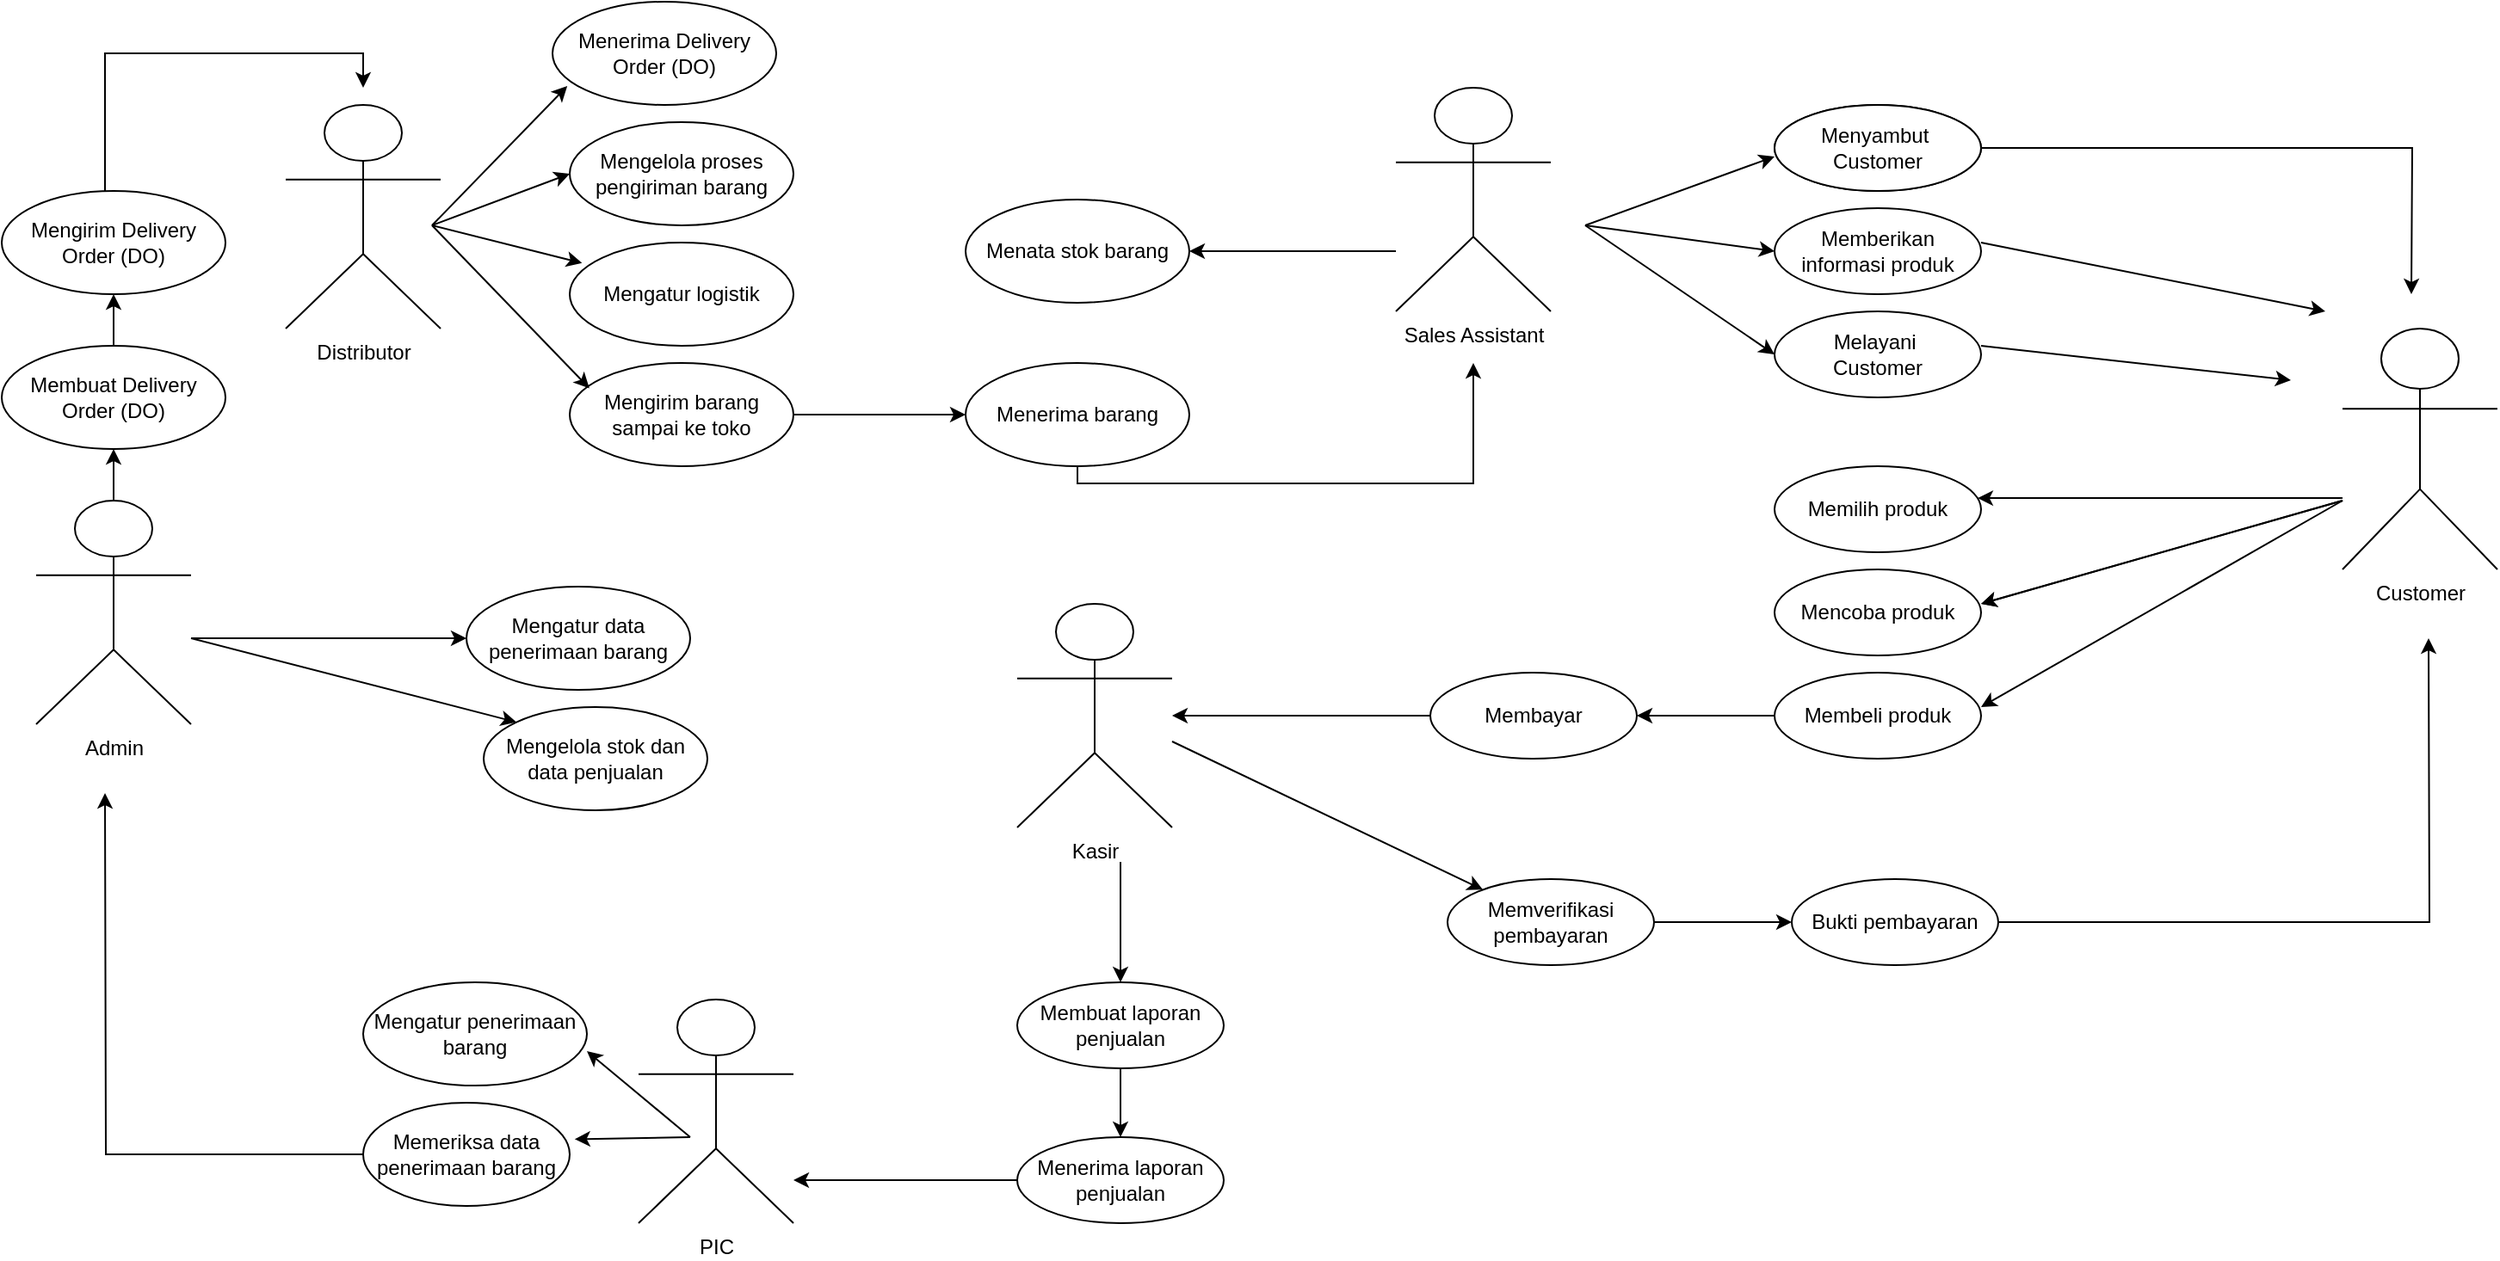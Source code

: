 <mxfile version="21.2.9" type="github">
  <diagram name="Page-1" id="0783ab3e-0a74-02c8-0abd-f7b4e66b4bec">
    <mxGraphModel dx="2753" dy="1840" grid="1" gridSize="10" guides="1" tooltips="1" connect="1" arrows="1" fold="1" page="1" pageScale="1" pageWidth="850" pageHeight="1100" background="none" math="0" shadow="0">
      <root>
        <mxCell id="0" />
        <mxCell id="1" parent="0" />
        <mxCell id="GVv8gFYRpIaeeP-sdQF0-79" style="edgeStyle=orthogonalEdgeStyle;rounded=0;orthogonalLoop=1;jettySize=auto;html=1;entryX=1;entryY=0.5;entryDx=0;entryDy=0;" edge="1" parent="1" source="GVv8gFYRpIaeeP-sdQF0-1" target="GVv8gFYRpIaeeP-sdQF0-78">
          <mxGeometry relative="1" as="geometry">
            <Array as="points">
              <mxPoint x="110" y="135" />
              <mxPoint x="110" y="135" />
            </Array>
          </mxGeometry>
        </mxCell>
        <mxCell id="GVv8gFYRpIaeeP-sdQF0-1" value="Sales Assistant" style="shape=umlActor;verticalLabelPosition=bottom;verticalAlign=top;html=1;outlineConnect=0;" vertex="1" parent="1">
          <mxGeometry x="130" y="40" width="90" height="130" as="geometry" />
        </mxCell>
        <mxCell id="GVv8gFYRpIaeeP-sdQF0-40" value="" style="edgeStyle=orthogonalEdgeStyle;rounded=0;orthogonalLoop=1;jettySize=auto;html=1;" edge="1" parent="1" target="GVv8gFYRpIaeeP-sdQF0-39">
          <mxGeometry relative="1" as="geometry">
            <mxPoint x="-30" y="500" as="sourcePoint" />
            <Array as="points">
              <mxPoint x="-30" y="490" />
            </Array>
          </mxGeometry>
        </mxCell>
        <mxCell id="GVv8gFYRpIaeeP-sdQF0-3" value="PIC" style="shape=umlActor;verticalLabelPosition=bottom;verticalAlign=top;html=1;outlineConnect=0;" vertex="1" parent="1">
          <mxGeometry x="-310" y="570" width="90" height="130" as="geometry" />
        </mxCell>
        <mxCell id="GVv8gFYRpIaeeP-sdQF0-25" style="edgeStyle=orthogonalEdgeStyle;rounded=0;orthogonalLoop=1;jettySize=auto;html=1;" edge="1" parent="1" source="GVv8gFYRpIaeeP-sdQF0-5" target="GVv8gFYRpIaeeP-sdQF0-22">
          <mxGeometry relative="1" as="geometry">
            <Array as="points">
              <mxPoint x="680" y="270" />
              <mxPoint x="680" y="270" />
            </Array>
          </mxGeometry>
        </mxCell>
        <mxCell id="GVv8gFYRpIaeeP-sdQF0-5" value="Customer" style="shape=umlActor;verticalLabelPosition=bottom;verticalAlign=top;html=1;outlineConnect=0;" vertex="1" parent="1">
          <mxGeometry x="680" y="180" width="90" height="140" as="geometry" />
        </mxCell>
        <mxCell id="GVv8gFYRpIaeeP-sdQF0-7" value="Menyambut&amp;nbsp;&lt;br&gt;Customer" style="ellipse;whiteSpace=wrap;html=1;" vertex="1" parent="1">
          <mxGeometry x="350" y="50" width="120" height="50" as="geometry" />
        </mxCell>
        <mxCell id="GVv8gFYRpIaeeP-sdQF0-18" style="edgeStyle=orthogonalEdgeStyle;rounded=0;orthogonalLoop=1;jettySize=auto;html=1;" edge="1" parent="1" source="GVv8gFYRpIaeeP-sdQF0-8">
          <mxGeometry relative="1" as="geometry">
            <mxPoint x="720" y="160" as="targetPoint" />
          </mxGeometry>
        </mxCell>
        <mxCell id="GVv8gFYRpIaeeP-sdQF0-8" value="Menyambut&amp;nbsp;&lt;br&gt;Customer" style="ellipse;whiteSpace=wrap;html=1;" vertex="1" parent="1">
          <mxGeometry x="350" y="50" width="120" height="50" as="geometry" />
        </mxCell>
        <mxCell id="GVv8gFYRpIaeeP-sdQF0-9" value="Memberikan informasi produk" style="ellipse;whiteSpace=wrap;html=1;" vertex="1" parent="1">
          <mxGeometry x="350" y="110" width="120" height="50" as="geometry" />
        </mxCell>
        <mxCell id="GVv8gFYRpIaeeP-sdQF0-10" value="Melayani&amp;nbsp;&lt;br&gt;Customer" style="ellipse;whiteSpace=wrap;html=1;" vertex="1" parent="1">
          <mxGeometry x="350" y="170" width="120" height="50" as="geometry" />
        </mxCell>
        <mxCell id="GVv8gFYRpIaeeP-sdQF0-14" value="" style="endArrow=classic;html=1;rounded=0;" edge="1" parent="1">
          <mxGeometry width="50" height="50" relative="1" as="geometry">
            <mxPoint x="240" y="120" as="sourcePoint" />
            <mxPoint x="350" y="80" as="targetPoint" />
          </mxGeometry>
        </mxCell>
        <mxCell id="GVv8gFYRpIaeeP-sdQF0-16" value="" style="endArrow=classic;html=1;rounded=0;entryX=0;entryY=0.5;entryDx=0;entryDy=0;" edge="1" parent="1" target="GVv8gFYRpIaeeP-sdQF0-9">
          <mxGeometry width="50" height="50" relative="1" as="geometry">
            <mxPoint x="240" y="120" as="sourcePoint" />
            <mxPoint x="350" y="80" as="targetPoint" />
          </mxGeometry>
        </mxCell>
        <mxCell id="GVv8gFYRpIaeeP-sdQF0-17" value="" style="endArrow=classic;html=1;rounded=0;entryX=0;entryY=0.5;entryDx=0;entryDy=0;" edge="1" parent="1" target="GVv8gFYRpIaeeP-sdQF0-10">
          <mxGeometry width="50" height="50" relative="1" as="geometry">
            <mxPoint x="240" y="120" as="sourcePoint" />
            <mxPoint x="360" y="90" as="targetPoint" />
          </mxGeometry>
        </mxCell>
        <mxCell id="GVv8gFYRpIaeeP-sdQF0-20" value="" style="endArrow=classic;html=1;rounded=0;" edge="1" parent="1">
          <mxGeometry width="50" height="50" relative="1" as="geometry">
            <mxPoint x="470" y="130" as="sourcePoint" />
            <mxPoint x="670" y="170" as="targetPoint" />
          </mxGeometry>
        </mxCell>
        <mxCell id="GVv8gFYRpIaeeP-sdQF0-21" value="" style="endArrow=classic;html=1;rounded=0;" edge="1" parent="1">
          <mxGeometry width="50" height="50" relative="1" as="geometry">
            <mxPoint x="470" y="190" as="sourcePoint" />
            <mxPoint x="650" y="210" as="targetPoint" />
          </mxGeometry>
        </mxCell>
        <mxCell id="GVv8gFYRpIaeeP-sdQF0-22" value="Memilih produk" style="ellipse;whiteSpace=wrap;html=1;" vertex="1" parent="1">
          <mxGeometry x="350" y="260" width="120" height="50" as="geometry" />
        </mxCell>
        <mxCell id="GVv8gFYRpIaeeP-sdQF0-23" value="Mencoba produk" style="ellipse;whiteSpace=wrap;html=1;" vertex="1" parent="1">
          <mxGeometry x="350" y="320" width="120" height="50" as="geometry" />
        </mxCell>
        <mxCell id="GVv8gFYRpIaeeP-sdQF0-32" style="edgeStyle=orthogonalEdgeStyle;rounded=0;orthogonalLoop=1;jettySize=auto;html=1;entryX=1;entryY=0.5;entryDx=0;entryDy=0;" edge="1" parent="1" source="GVv8gFYRpIaeeP-sdQF0-24" target="GVv8gFYRpIaeeP-sdQF0-30">
          <mxGeometry relative="1" as="geometry" />
        </mxCell>
        <mxCell id="GVv8gFYRpIaeeP-sdQF0-24" value="Membeli produk" style="ellipse;whiteSpace=wrap;html=1;" vertex="1" parent="1">
          <mxGeometry x="350" y="380" width="120" height="50" as="geometry" />
        </mxCell>
        <mxCell id="GVv8gFYRpIaeeP-sdQF0-26" value="" style="endArrow=classic;html=1;rounded=0;" edge="1" parent="1">
          <mxGeometry width="50" height="50" relative="1" as="geometry">
            <mxPoint x="680" y="280" as="sourcePoint" />
            <mxPoint x="470" y="340" as="targetPoint" />
          </mxGeometry>
        </mxCell>
        <mxCell id="GVv8gFYRpIaeeP-sdQF0-27" value="" style="endArrow=classic;html=1;rounded=0;" edge="1" parent="1">
          <mxGeometry width="50" height="50" relative="1" as="geometry">
            <mxPoint x="680" y="280" as="sourcePoint" />
            <mxPoint x="470" y="340" as="targetPoint" />
          </mxGeometry>
        </mxCell>
        <mxCell id="GVv8gFYRpIaeeP-sdQF0-28" value="" style="endArrow=classic;html=1;rounded=0;" edge="1" parent="1">
          <mxGeometry width="50" height="50" relative="1" as="geometry">
            <mxPoint x="680" y="280" as="sourcePoint" />
            <mxPoint x="470" y="400" as="targetPoint" />
          </mxGeometry>
        </mxCell>
        <mxCell id="GVv8gFYRpIaeeP-sdQF0-33" style="edgeStyle=orthogonalEdgeStyle;rounded=0;orthogonalLoop=1;jettySize=auto;html=1;" edge="1" parent="1" source="GVv8gFYRpIaeeP-sdQF0-30">
          <mxGeometry relative="1" as="geometry">
            <mxPoint y="405" as="targetPoint" />
          </mxGeometry>
        </mxCell>
        <mxCell id="GVv8gFYRpIaeeP-sdQF0-30" value="Membayar" style="ellipse;whiteSpace=wrap;html=1;" vertex="1" parent="1">
          <mxGeometry x="150" y="380" width="120" height="50" as="geometry" />
        </mxCell>
        <mxCell id="GVv8gFYRpIaeeP-sdQF0-37" style="edgeStyle=orthogonalEdgeStyle;rounded=0;orthogonalLoop=1;jettySize=auto;html=1;entryX=0;entryY=0.5;entryDx=0;entryDy=0;" edge="1" parent="1" source="GVv8gFYRpIaeeP-sdQF0-34" target="GVv8gFYRpIaeeP-sdQF0-35">
          <mxGeometry relative="1" as="geometry" />
        </mxCell>
        <mxCell id="GVv8gFYRpIaeeP-sdQF0-34" value="Memverifikasi pembayaran" style="ellipse;whiteSpace=wrap;html=1;" vertex="1" parent="1">
          <mxGeometry x="160" y="500" width="120" height="50" as="geometry" />
        </mxCell>
        <mxCell id="GVv8gFYRpIaeeP-sdQF0-38" style="edgeStyle=orthogonalEdgeStyle;rounded=0;orthogonalLoop=1;jettySize=auto;html=1;" edge="1" parent="1" source="GVv8gFYRpIaeeP-sdQF0-35">
          <mxGeometry relative="1" as="geometry">
            <mxPoint x="730" y="360" as="targetPoint" />
          </mxGeometry>
        </mxCell>
        <mxCell id="GVv8gFYRpIaeeP-sdQF0-35" value="Bukti pembayaran" style="ellipse;whiteSpace=wrap;html=1;" vertex="1" parent="1">
          <mxGeometry x="360" y="500" width="120" height="50" as="geometry" />
        </mxCell>
        <mxCell id="GVv8gFYRpIaeeP-sdQF0-36" value="" style="endArrow=classic;html=1;rounded=0;" edge="1" parent="1" target="GVv8gFYRpIaeeP-sdQF0-34">
          <mxGeometry width="50" height="50" relative="1" as="geometry">
            <mxPoint y="420" as="sourcePoint" />
            <mxPoint x="130" y="410" as="targetPoint" />
          </mxGeometry>
        </mxCell>
        <mxCell id="GVv8gFYRpIaeeP-sdQF0-42" style="edgeStyle=orthogonalEdgeStyle;rounded=0;orthogonalLoop=1;jettySize=auto;html=1;entryX=0.5;entryY=0;entryDx=0;entryDy=0;" edge="1" parent="1" source="GVv8gFYRpIaeeP-sdQF0-39" target="GVv8gFYRpIaeeP-sdQF0-41">
          <mxGeometry relative="1" as="geometry" />
        </mxCell>
        <mxCell id="GVv8gFYRpIaeeP-sdQF0-39" value="Membuat laporan penjualan" style="ellipse;whiteSpace=wrap;html=1;" vertex="1" parent="1">
          <mxGeometry x="-90" y="560" width="120" height="50" as="geometry" />
        </mxCell>
        <mxCell id="GVv8gFYRpIaeeP-sdQF0-44" style="edgeStyle=orthogonalEdgeStyle;rounded=0;orthogonalLoop=1;jettySize=auto;html=1;" edge="1" parent="1" source="GVv8gFYRpIaeeP-sdQF0-41" target="GVv8gFYRpIaeeP-sdQF0-3">
          <mxGeometry relative="1" as="geometry">
            <Array as="points">
              <mxPoint x="-200" y="675" />
              <mxPoint x="-200" y="675" />
            </Array>
          </mxGeometry>
        </mxCell>
        <mxCell id="GVv8gFYRpIaeeP-sdQF0-41" value="Menerima laporan penjualan" style="ellipse;whiteSpace=wrap;html=1;" vertex="1" parent="1">
          <mxGeometry x="-90" y="650" width="120" height="50" as="geometry" />
        </mxCell>
        <mxCell id="GVv8gFYRpIaeeP-sdQF0-43" value="Kasir" style="shape=umlActor;verticalLabelPosition=bottom;verticalAlign=top;html=1;outlineConnect=0;" vertex="1" parent="1">
          <mxGeometry x="-90" y="340" width="90" height="130" as="geometry" />
        </mxCell>
        <mxCell id="GVv8gFYRpIaeeP-sdQF0-82" value="" style="edgeStyle=orthogonalEdgeStyle;rounded=0;orthogonalLoop=1;jettySize=auto;html=1;" edge="1" parent="1" source="GVv8gFYRpIaeeP-sdQF0-49" target="GVv8gFYRpIaeeP-sdQF0-81">
          <mxGeometry relative="1" as="geometry" />
        </mxCell>
        <mxCell id="GVv8gFYRpIaeeP-sdQF0-49" value="Admin" style="shape=umlActor;verticalLabelPosition=bottom;verticalAlign=top;html=1;outlineConnect=0;" vertex="1" parent="1">
          <mxGeometry x="-660" y="280" width="90" height="130" as="geometry" />
        </mxCell>
        <mxCell id="GVv8gFYRpIaeeP-sdQF0-50" value="Distributor" style="shape=umlActor;verticalLabelPosition=bottom;verticalAlign=top;html=1;outlineConnect=0;" vertex="1" parent="1">
          <mxGeometry x="-515" y="50" width="90" height="130" as="geometry" />
        </mxCell>
        <mxCell id="GVv8gFYRpIaeeP-sdQF0-80" style="edgeStyle=orthogonalEdgeStyle;rounded=0;orthogonalLoop=1;jettySize=auto;html=1;" edge="1" parent="1" source="GVv8gFYRpIaeeP-sdQF0-52">
          <mxGeometry relative="1" as="geometry">
            <mxPoint x="-620.0" y="450" as="targetPoint" />
          </mxGeometry>
        </mxCell>
        <mxCell id="GVv8gFYRpIaeeP-sdQF0-52" value="Memeriksa data penerimaan barang" style="ellipse;whiteSpace=wrap;html=1;" vertex="1" parent="1">
          <mxGeometry x="-470" y="630" width="120" height="60" as="geometry" />
        </mxCell>
        <mxCell id="GVv8gFYRpIaeeP-sdQF0-53" value="Mengatur penerimaan barang" style="ellipse;whiteSpace=wrap;html=1;" vertex="1" parent="1">
          <mxGeometry x="-470" y="560" width="130" height="60" as="geometry" />
        </mxCell>
        <mxCell id="GVv8gFYRpIaeeP-sdQF0-56" value="" style="endArrow=classic;html=1;rounded=0;" edge="1" parent="1">
          <mxGeometry width="50" height="50" relative="1" as="geometry">
            <mxPoint x="-280" y="650" as="sourcePoint" />
            <mxPoint x="-340" y="600" as="targetPoint" />
          </mxGeometry>
        </mxCell>
        <mxCell id="GVv8gFYRpIaeeP-sdQF0-57" value="" style="endArrow=classic;html=1;rounded=0;entryX=1.024;entryY=0.353;entryDx=0;entryDy=0;entryPerimeter=0;" edge="1" parent="1" target="GVv8gFYRpIaeeP-sdQF0-52">
          <mxGeometry width="50" height="50" relative="1" as="geometry">
            <mxPoint x="-280" y="650" as="sourcePoint" />
            <mxPoint x="-330" y="610" as="targetPoint" />
          </mxGeometry>
        </mxCell>
        <mxCell id="GVv8gFYRpIaeeP-sdQF0-60" value="Mengatur data penerimaan barang" style="ellipse;whiteSpace=wrap;html=1;" vertex="1" parent="1">
          <mxGeometry x="-410" y="330" width="130" height="60" as="geometry" />
        </mxCell>
        <mxCell id="GVv8gFYRpIaeeP-sdQF0-61" value="Mengelola stok dan data penjualan" style="ellipse;whiteSpace=wrap;html=1;" vertex="1" parent="1">
          <mxGeometry x="-400" y="400" width="130" height="60" as="geometry" />
        </mxCell>
        <mxCell id="GVv8gFYRpIaeeP-sdQF0-63" value="" style="endArrow=classic;html=1;rounded=0;entryX=0;entryY=0.5;entryDx=0;entryDy=0;" edge="1" parent="1" target="GVv8gFYRpIaeeP-sdQF0-60">
          <mxGeometry width="50" height="50" relative="1" as="geometry">
            <mxPoint x="-570" y="360" as="sourcePoint" />
            <mxPoint x="-690" y="500" as="targetPoint" />
          </mxGeometry>
        </mxCell>
        <mxCell id="GVv8gFYRpIaeeP-sdQF0-65" value="" style="endArrow=classic;html=1;rounded=0;entryX=0;entryY=0;entryDx=0;entryDy=0;" edge="1" parent="1" target="GVv8gFYRpIaeeP-sdQF0-61">
          <mxGeometry width="50" height="50" relative="1" as="geometry">
            <mxPoint x="-570" y="360" as="sourcePoint" />
            <mxPoint x="-690" y="500" as="targetPoint" />
          </mxGeometry>
        </mxCell>
        <mxCell id="GVv8gFYRpIaeeP-sdQF0-68" value="Mengelola proses pengiriman barang" style="ellipse;whiteSpace=wrap;html=1;" vertex="1" parent="1">
          <mxGeometry x="-350" y="60" width="130" height="60" as="geometry" />
        </mxCell>
        <mxCell id="GVv8gFYRpIaeeP-sdQF0-69" value="Mengatur logistik" style="ellipse;whiteSpace=wrap;html=1;" vertex="1" parent="1">
          <mxGeometry x="-350" y="130" width="130" height="60" as="geometry" />
        </mxCell>
        <mxCell id="GVv8gFYRpIaeeP-sdQF0-76" style="edgeStyle=orthogonalEdgeStyle;rounded=0;orthogonalLoop=1;jettySize=auto;html=1;entryX=0;entryY=0.5;entryDx=0;entryDy=0;" edge="1" parent="1" source="GVv8gFYRpIaeeP-sdQF0-70" target="GVv8gFYRpIaeeP-sdQF0-75">
          <mxGeometry relative="1" as="geometry" />
        </mxCell>
        <mxCell id="GVv8gFYRpIaeeP-sdQF0-70" value="Mengirim barang sampai ke toko" style="ellipse;whiteSpace=wrap;html=1;" vertex="1" parent="1">
          <mxGeometry x="-350" y="200" width="130" height="60" as="geometry" />
        </mxCell>
        <mxCell id="GVv8gFYRpIaeeP-sdQF0-72" value="" style="endArrow=classic;html=1;rounded=0;entryX=0;entryY=0.5;entryDx=0;entryDy=0;" edge="1" parent="1" target="GVv8gFYRpIaeeP-sdQF0-68">
          <mxGeometry width="50" height="50" relative="1" as="geometry">
            <mxPoint x="-430" y="120" as="sourcePoint" />
            <mxPoint x="-380" y="70" as="targetPoint" />
          </mxGeometry>
        </mxCell>
        <mxCell id="GVv8gFYRpIaeeP-sdQF0-73" value="" style="endArrow=classic;html=1;rounded=0;entryX=0.055;entryY=0.198;entryDx=0;entryDy=0;entryPerimeter=0;" edge="1" parent="1" target="GVv8gFYRpIaeeP-sdQF0-69">
          <mxGeometry width="50" height="50" relative="1" as="geometry">
            <mxPoint x="-430" y="120" as="sourcePoint" />
            <mxPoint x="-340" y="100" as="targetPoint" />
          </mxGeometry>
        </mxCell>
        <mxCell id="GVv8gFYRpIaeeP-sdQF0-74" value="" style="endArrow=classic;html=1;rounded=0;entryX=0.088;entryY=0.245;entryDx=0;entryDy=0;entryPerimeter=0;" edge="1" parent="1" target="GVv8gFYRpIaeeP-sdQF0-70">
          <mxGeometry width="50" height="50" relative="1" as="geometry">
            <mxPoint x="-430" y="120" as="sourcePoint" />
            <mxPoint x="-333" y="152" as="targetPoint" />
          </mxGeometry>
        </mxCell>
        <mxCell id="GVv8gFYRpIaeeP-sdQF0-77" style="edgeStyle=orthogonalEdgeStyle;rounded=0;orthogonalLoop=1;jettySize=auto;html=1;" edge="1" parent="1" source="GVv8gFYRpIaeeP-sdQF0-75">
          <mxGeometry relative="1" as="geometry">
            <mxPoint x="175" y="200" as="targetPoint" />
            <Array as="points">
              <mxPoint x="-55" y="270" />
              <mxPoint x="175" y="270" />
            </Array>
          </mxGeometry>
        </mxCell>
        <mxCell id="GVv8gFYRpIaeeP-sdQF0-75" value="Menerima barang" style="ellipse;whiteSpace=wrap;html=1;" vertex="1" parent="1">
          <mxGeometry x="-120" y="200" width="130" height="60" as="geometry" />
        </mxCell>
        <mxCell id="GVv8gFYRpIaeeP-sdQF0-78" value="Menata stok barang" style="ellipse;whiteSpace=wrap;html=1;" vertex="1" parent="1">
          <mxGeometry x="-120" y="105" width="130" height="60" as="geometry" />
        </mxCell>
        <mxCell id="GVv8gFYRpIaeeP-sdQF0-84" value="" style="edgeStyle=orthogonalEdgeStyle;rounded=0;orthogonalLoop=1;jettySize=auto;html=1;" edge="1" parent="1" source="GVv8gFYRpIaeeP-sdQF0-81" target="GVv8gFYRpIaeeP-sdQF0-83">
          <mxGeometry relative="1" as="geometry" />
        </mxCell>
        <mxCell id="GVv8gFYRpIaeeP-sdQF0-81" value="Membuat Delivery Order (DO)" style="ellipse;whiteSpace=wrap;html=1;" vertex="1" parent="1">
          <mxGeometry x="-680" y="190" width="130" height="60" as="geometry" />
        </mxCell>
        <mxCell id="GVv8gFYRpIaeeP-sdQF0-83" value="Mengirim Delivery Order (DO)" style="ellipse;whiteSpace=wrap;html=1;" vertex="1" parent="1">
          <mxGeometry x="-680" y="100" width="130" height="60" as="geometry" />
        </mxCell>
        <mxCell id="GVv8gFYRpIaeeP-sdQF0-87" value="" style="endArrow=classic;html=1;rounded=0;" edge="1" parent="1">
          <mxGeometry width="50" height="50" relative="1" as="geometry">
            <mxPoint x="-620" y="100" as="sourcePoint" />
            <mxPoint x="-470" y="40" as="targetPoint" />
            <Array as="points">
              <mxPoint x="-620" y="20" />
              <mxPoint x="-470" y="20" />
            </Array>
          </mxGeometry>
        </mxCell>
        <mxCell id="GVv8gFYRpIaeeP-sdQF0-88" value="Menerima Delivery Order (DO)" style="ellipse;whiteSpace=wrap;html=1;" vertex="1" parent="1">
          <mxGeometry x="-360" y="-10" width="130" height="60" as="geometry" />
        </mxCell>
        <mxCell id="GVv8gFYRpIaeeP-sdQF0-89" value="" style="endArrow=classic;html=1;rounded=0;entryX=0.066;entryY=0.817;entryDx=0;entryDy=0;entryPerimeter=0;" edge="1" parent="1" target="GVv8gFYRpIaeeP-sdQF0-88">
          <mxGeometry width="50" height="50" relative="1" as="geometry">
            <mxPoint x="-430" y="120" as="sourcePoint" />
            <mxPoint x="-340" y="100" as="targetPoint" />
          </mxGeometry>
        </mxCell>
      </root>
    </mxGraphModel>
  </diagram>
</mxfile>
